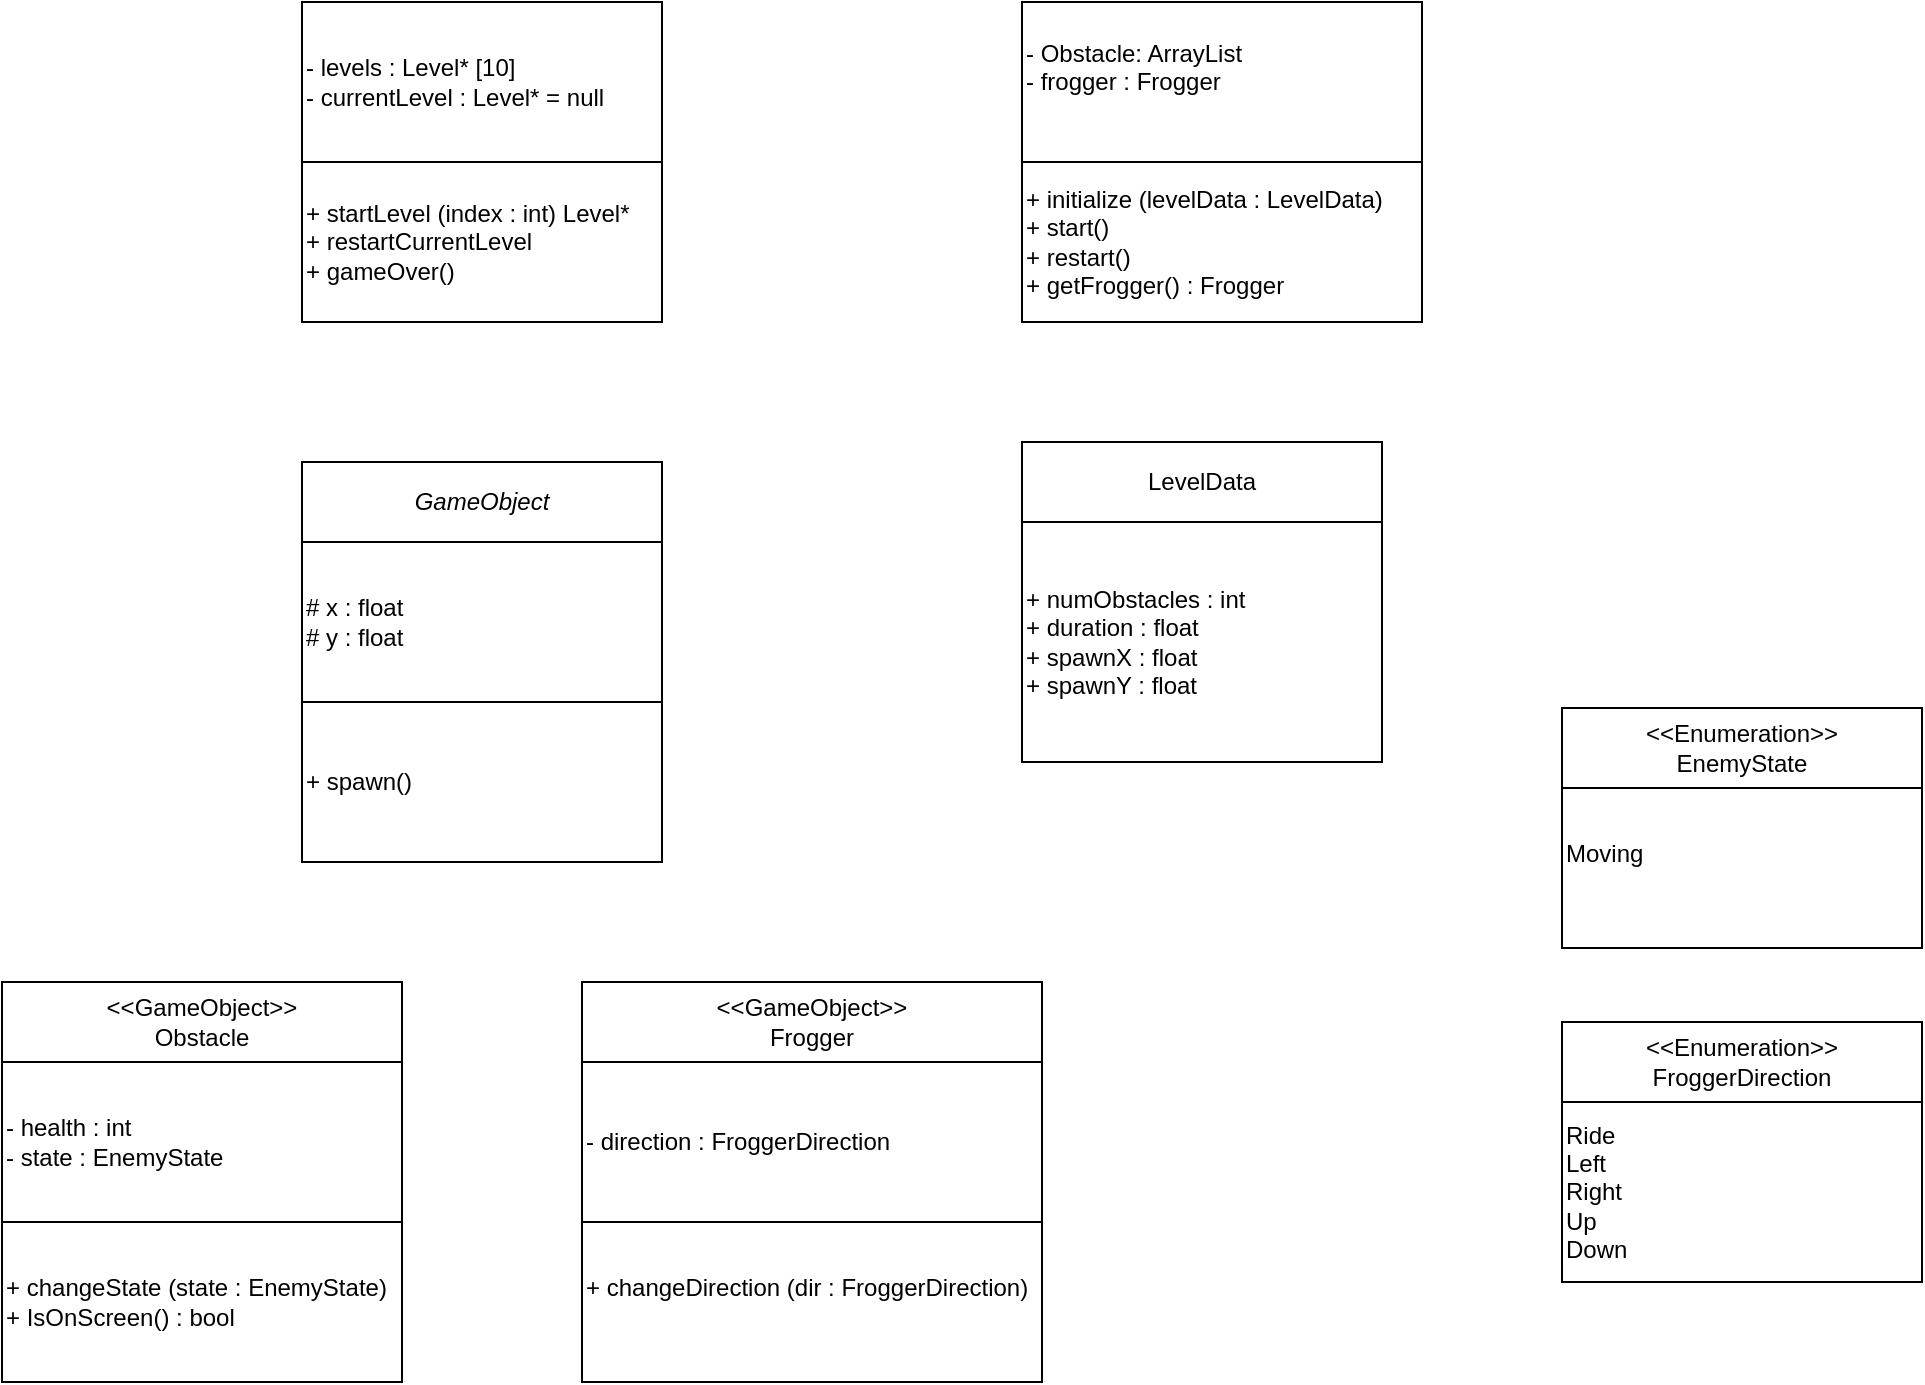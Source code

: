 <mxfile version="24.7.13">
  <diagram name="Page-1" id="e7e014a7-5840-1c2e-5031-d8a46d1fe8dd">
    <mxGraphModel dx="1094" dy="1579" grid="1" gridSize="10" guides="1" tooltips="1" connect="1" arrows="1" fold="1" page="1" pageScale="1" pageWidth="1169" pageHeight="826" background="none" math="0" shadow="0">
      <root>
        <mxCell id="0" />
        <mxCell id="1" parent="0" />
        <mxCell id="8sZI42-3wzcr4-l2tiee-41" value="- levels : Level* [10]&lt;div&gt;- currentLevel : Level* = null&lt;/div&gt;" style="rounded=0;whiteSpace=wrap;html=1;align=left;" vertex="1" parent="1">
          <mxGeometry x="320" y="60" width="180" height="80" as="geometry" />
        </mxCell>
        <mxCell id="8sZI42-3wzcr4-l2tiee-42" value="+ startLevel (index : int) Level*&lt;div&gt;+ restartCurrentLevel&lt;/div&gt;&lt;div&gt;+ gameOver()&lt;/div&gt;" style="rounded=0;whiteSpace=wrap;html=1;align=left;" vertex="1" parent="1">
          <mxGeometry x="320" y="140" width="180" height="80" as="geometry" />
        </mxCell>
        <mxCell id="8sZI42-3wzcr4-l2tiee-44" value="+ initialize (levelData : LevelData)&lt;div&gt;+ start()&lt;/div&gt;&lt;div&gt;+ restart()&lt;/div&gt;&lt;div&gt;+ getFrogger() :&amp;nbsp;&lt;span style=&quot;background-color: initial;&quot;&gt;Frogger&lt;/span&gt;&lt;/div&gt;" style="rounded=0;whiteSpace=wrap;html=1;align=left;" vertex="1" parent="1">
          <mxGeometry x="680" y="140" width="200" height="80" as="geometry" />
        </mxCell>
        <mxCell id="8sZI42-3wzcr4-l2tiee-46" value="- Obstacle: ArrayList&lt;div&gt;- frogger : Frogger&lt;/div&gt;&lt;div&gt;&lt;br&gt;&lt;/div&gt;" style="rounded=0;whiteSpace=wrap;html=1;align=left;" vertex="1" parent="1">
          <mxGeometry x="680" y="60" width="200" height="80" as="geometry" />
        </mxCell>
        <mxCell id="8sZI42-3wzcr4-l2tiee-47" value="+ spawn()" style="rounded=0;whiteSpace=wrap;html=1;align=left;" vertex="1" parent="1">
          <mxGeometry x="320" y="410" width="180" height="80" as="geometry" />
        </mxCell>
        <mxCell id="8sZI42-3wzcr4-l2tiee-48" value="# x : float&lt;div&gt;# y : float&lt;/div&gt;" style="rounded=0;whiteSpace=wrap;html=1;align=left;" vertex="1" parent="1">
          <mxGeometry x="320" y="330" width="180" height="80" as="geometry" />
        </mxCell>
        <mxCell id="8sZI42-3wzcr4-l2tiee-49" value="&lt;i&gt;GameObject&lt;/i&gt;" style="rounded=0;whiteSpace=wrap;html=1;" vertex="1" parent="1">
          <mxGeometry x="320" y="290" width="180" height="40" as="geometry" />
        </mxCell>
        <mxCell id="8sZI42-3wzcr4-l2tiee-50" value="+ numObstacles : int&lt;div&gt;+ duration : float&lt;/div&gt;&lt;div&gt;+ spawnX : float&lt;/div&gt;&lt;div&gt;+ spawnY : float&lt;/div&gt;" style="rounded=0;whiteSpace=wrap;html=1;align=left;" vertex="1" parent="1">
          <mxGeometry x="680" y="320" width="180" height="120" as="geometry" />
        </mxCell>
        <mxCell id="8sZI42-3wzcr4-l2tiee-51" value="LevelData" style="rounded=0;whiteSpace=wrap;html=1;" vertex="1" parent="1">
          <mxGeometry x="680" y="280" width="180" height="40" as="geometry" />
        </mxCell>
        <mxCell id="8sZI42-3wzcr4-l2tiee-52" value="Moving&lt;div&gt;&lt;br&gt;&lt;/div&gt;" style="rounded=0;whiteSpace=wrap;html=1;align=left;" vertex="1" parent="1">
          <mxGeometry x="950" y="453" width="180" height="80" as="geometry" />
        </mxCell>
        <mxCell id="8sZI42-3wzcr4-l2tiee-53" value="&amp;lt;&amp;lt;Enumeration&amp;gt;&amp;gt;&lt;div&gt;EnemyState&lt;/div&gt;" style="rounded=0;whiteSpace=wrap;html=1;" vertex="1" parent="1">
          <mxGeometry x="950" y="413" width="180" height="40" as="geometry" />
        </mxCell>
        <mxCell id="8sZI42-3wzcr4-l2tiee-54" value="&lt;div&gt;Ride&lt;/div&gt;Left&lt;div&gt;Right&lt;/div&gt;&lt;div&gt;Up&lt;/div&gt;&lt;div&gt;Down&lt;/div&gt;" style="rounded=0;whiteSpace=wrap;html=1;align=left;" vertex="1" parent="1">
          <mxGeometry x="950" y="610" width="180" height="90" as="geometry" />
        </mxCell>
        <mxCell id="8sZI42-3wzcr4-l2tiee-55" value="&amp;lt;&amp;lt;Enumeration&amp;gt;&amp;gt;&lt;div&gt;FroggerDirection&lt;/div&gt;" style="rounded=0;whiteSpace=wrap;html=1;" vertex="1" parent="1">
          <mxGeometry x="950" y="570" width="180" height="40" as="geometry" />
        </mxCell>
        <mxCell id="8sZI42-3wzcr4-l2tiee-56" value="+ changeDirection (dir : FroggerDirection)&lt;div&gt;&lt;br&gt;&lt;/div&gt;" style="rounded=0;whiteSpace=wrap;html=1;align=left;" vertex="1" parent="1">
          <mxGeometry x="460" y="670" width="230" height="80" as="geometry" />
        </mxCell>
        <mxCell id="8sZI42-3wzcr4-l2tiee-57" value="&lt;div&gt;- direction : FroggerDirection&lt;/div&gt;" style="rounded=0;whiteSpace=wrap;html=1;align=left;" vertex="1" parent="1">
          <mxGeometry x="460" y="590" width="230" height="80" as="geometry" />
        </mxCell>
        <mxCell id="8sZI42-3wzcr4-l2tiee-60" value="&amp;lt;&amp;lt;GameObject&amp;gt;&amp;gt;&lt;div&gt;Frogger&lt;/div&gt;" style="rounded=0;whiteSpace=wrap;html=1;" vertex="1" parent="1">
          <mxGeometry x="460" y="550" width="230" height="40" as="geometry" />
        </mxCell>
        <mxCell id="8sZI42-3wzcr4-l2tiee-61" value="+ changeState (state : EnemyState)&lt;div&gt;+ IsOnScreen() : bool&lt;/div&gt;" style="rounded=0;whiteSpace=wrap;html=1;align=left;" vertex="1" parent="1">
          <mxGeometry x="170" y="670" width="200" height="80" as="geometry" />
        </mxCell>
        <mxCell id="8sZI42-3wzcr4-l2tiee-62" value="- health : int&lt;div&gt;- state : EnemyState&lt;/div&gt;" style="rounded=0;whiteSpace=wrap;html=1;align=left;" vertex="1" parent="1">
          <mxGeometry x="170" y="590" width="200" height="80" as="geometry" />
        </mxCell>
        <mxCell id="8sZI42-3wzcr4-l2tiee-65" value="&amp;lt;&amp;lt;GameObject&amp;gt;&amp;gt;&lt;br&gt;Obstacle" style="rounded=0;whiteSpace=wrap;html=1;" vertex="1" parent="1">
          <mxGeometry x="170" y="550" width="200" height="40" as="geometry" />
        </mxCell>
      </root>
    </mxGraphModel>
  </diagram>
</mxfile>
